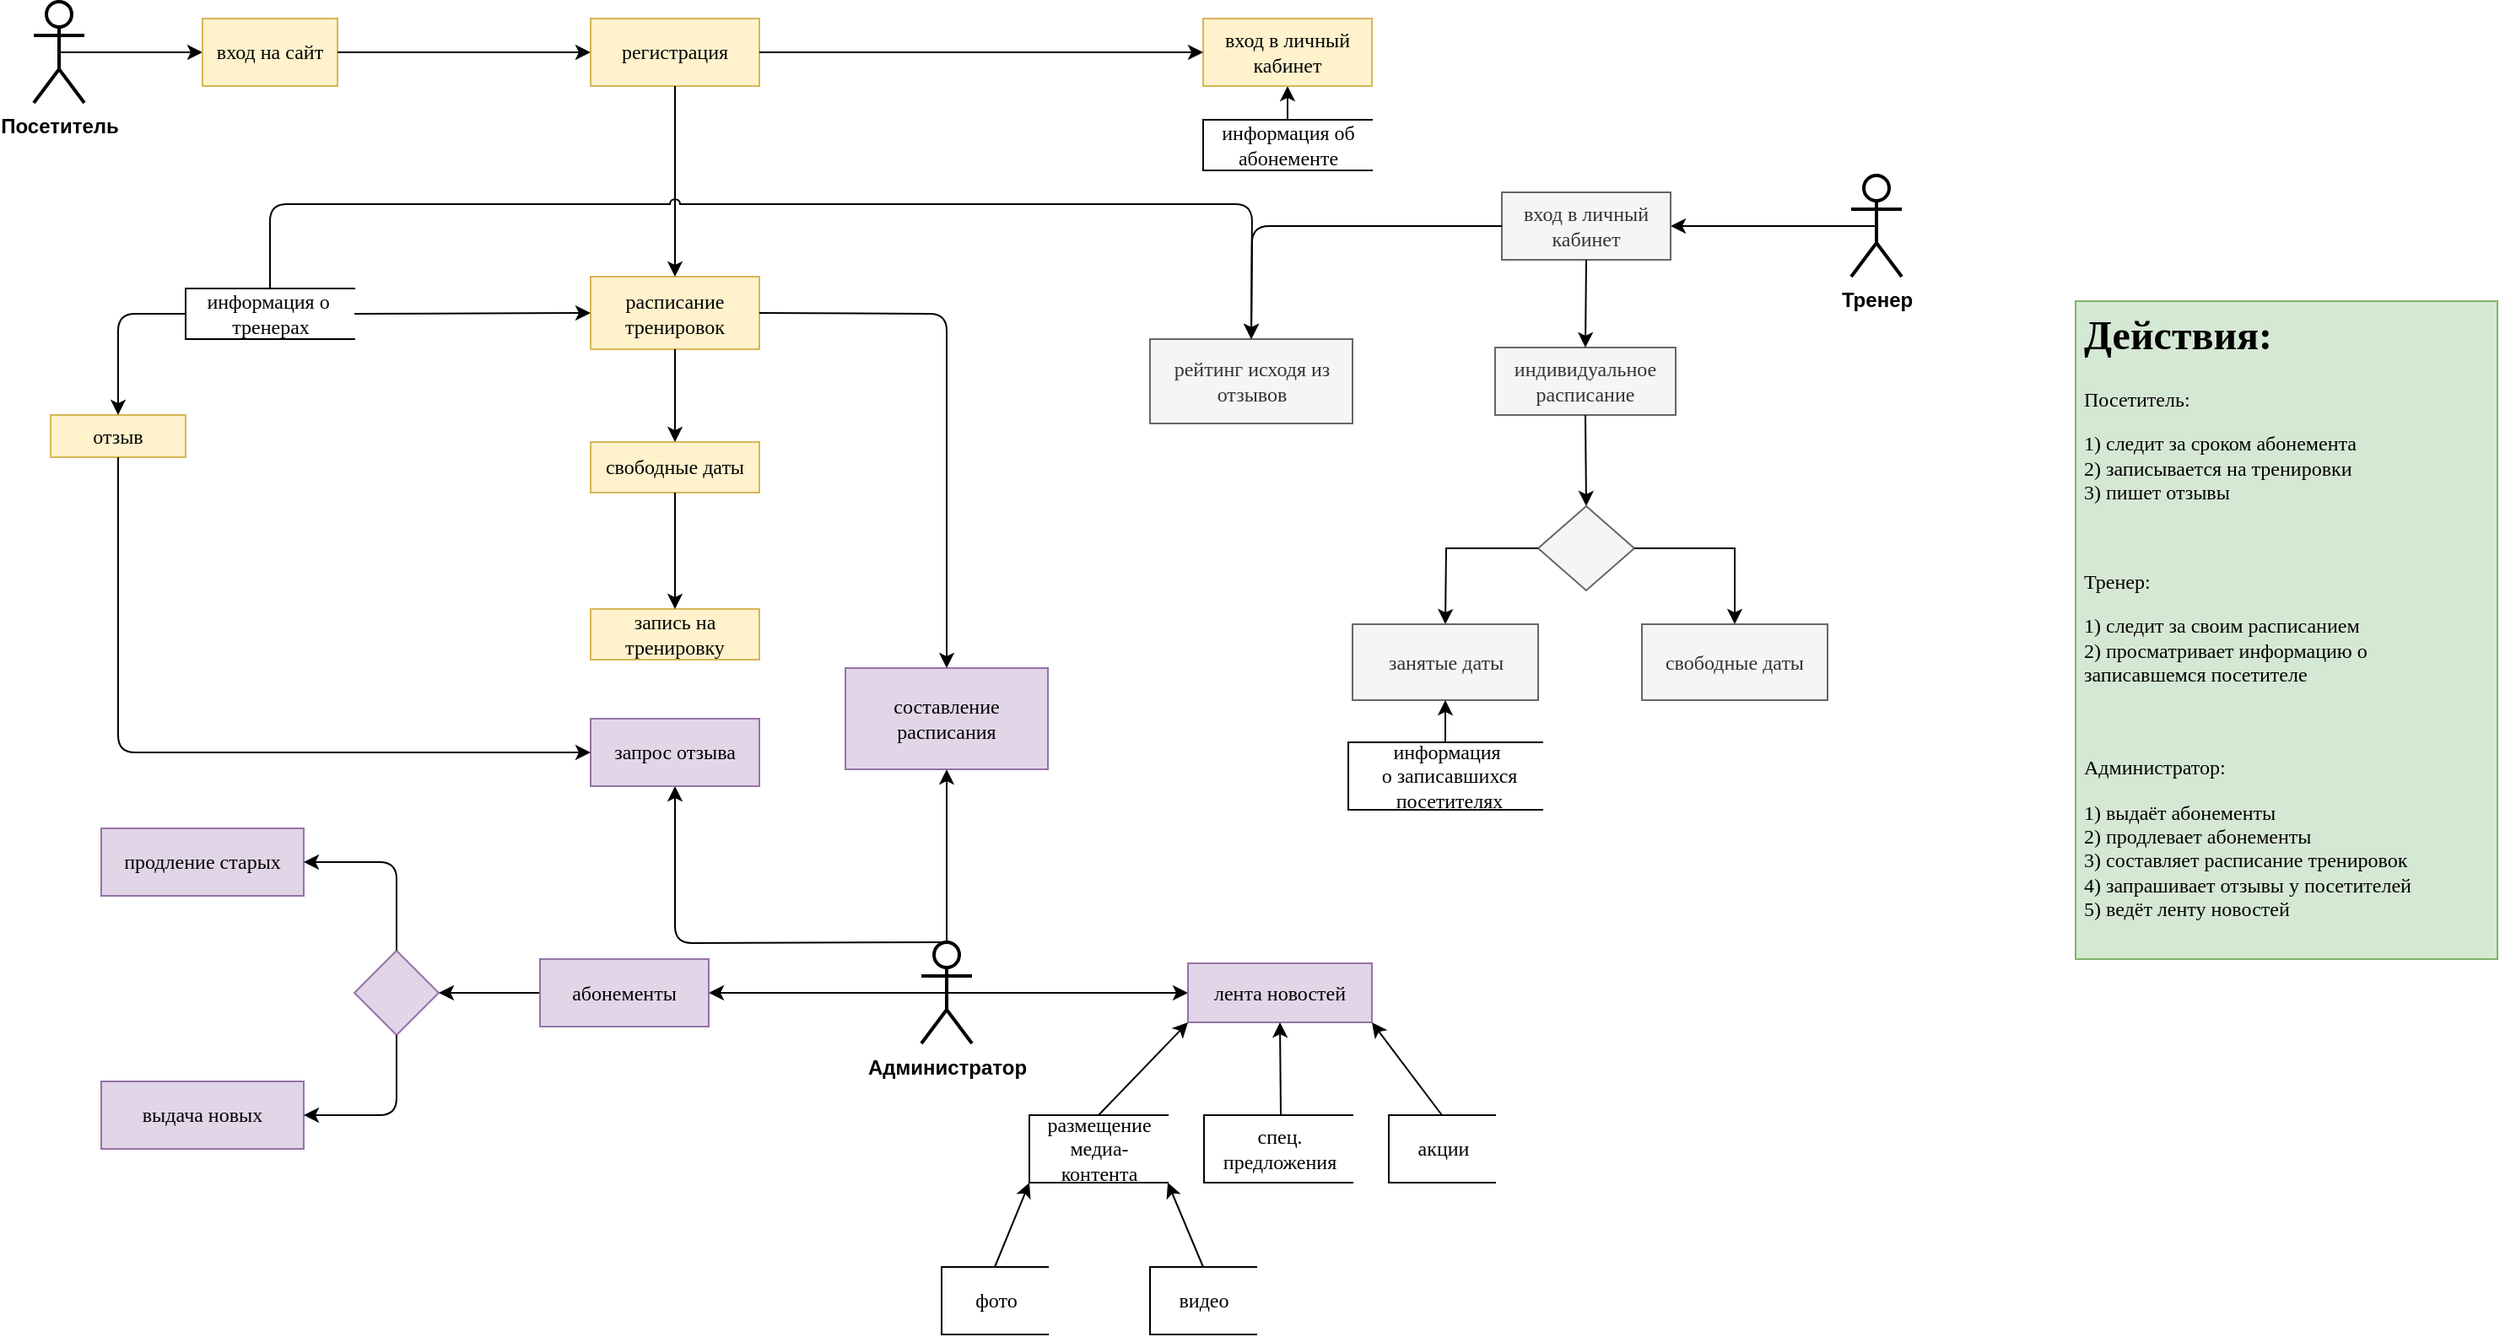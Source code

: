 <mxfile version="13.9.9" type="device"><diagram id="r_qnH1HllNbgKLjlJHCZ" name="Page-1"><mxGraphModel dx="2172" dy="1252" grid="1" gridSize="10" guides="1" tooltips="1" connect="1" arrows="1" fold="1" page="1" pageScale="1" pageWidth="827" pageHeight="1169" math="0" shadow="0"><root><mxCell id="0"/><mxCell id="1" parent="0"/><mxCell id="hRQEvWgmlyqltlo27F5b-73" value="" style="endArrow=classic;html=1;strokeWidth=1;exitX=0.5;exitY=0;exitDx=0;exitDy=0;exitPerimeter=0;entryX=0.5;entryY=1;entryDx=0;entryDy=0;" edge="1" parent="1" source="r-15waiu_1S-d-hb9AJj-36" target="hRQEvWgmlyqltlo27F5b-71"><mxGeometry width="50" height="50" relative="1" as="geometry"><mxPoint x="553" y="686" as="sourcePoint"/><mxPoint x="603" y="636" as="targetPoint"/><Array as="points"><mxPoint x="493" y="724"/></Array></mxGeometry></mxCell><mxCell id="hRQEvWgmlyqltlo27F5b-68" value="" style="endArrow=classic;html=1;strokeWidth=1;exitX=0.5;exitY=0.5;exitDx=0;exitDy=0;exitPerimeter=0;entryX=0;entryY=0.5;entryDx=0;entryDy=0;" edge="1" parent="1" source="r-15waiu_1S-d-hb9AJj-36" target="hRQEvWgmlyqltlo27F5b-67"><mxGeometry width="50" height="50" relative="1" as="geometry"><mxPoint x="553" y="766" as="sourcePoint"/><mxPoint x="603" y="716" as="targetPoint"/></mxGeometry></mxCell><mxCell id="hRQEvWgmlyqltlo27F5b-56" value="" style="endArrow=classic;html=1;strokeWidth=1;entryX=0.5;entryY=1;entryDx=0;entryDy=0;" edge="1" parent="1" source="r-15waiu_1S-d-hb9AJj-36" target="hRQEvWgmlyqltlo27F5b-53"><mxGeometry width="50" height="50" relative="1" as="geometry"><mxPoint x="553" y="616" as="sourcePoint"/><mxPoint x="603" y="566" as="targetPoint"/></mxGeometry></mxCell><mxCell id="hRQEvWgmlyqltlo27F5b-21" value="" style="endArrow=classic;html=1;entryX=0;entryY=0.5;entryDx=0;entryDy=0;exitX=0.5;exitY=0.5;exitDx=0;exitDy=0;exitPerimeter=0;" edge="1" parent="1" source="lHqvFT1bvPYRfDelncX7-2" target="lHqvFT1bvPYRfDelncX7-4"><mxGeometry width="50" height="50" relative="1" as="geometry"><mxPoint x="643" y="376" as="sourcePoint"/><mxPoint x="693" y="326" as="targetPoint"/></mxGeometry></mxCell><mxCell id="r-15waiu_1S-d-hb9AJj-67" value="" style="endArrow=classic;html=1;fontSize=12;exitX=0.5;exitY=0.5;exitDx=0;exitDy=0;exitPerimeter=0;" parent="1" source="r-15waiu_1S-d-hb9AJj-58" target="r-15waiu_1S-d-hb9AJj-68" edge="1"><mxGeometry width="50" height="50" relative="1" as="geometry"><mxPoint x="1176" y="296.285" as="sourcePoint"/><mxPoint x="1076" y="297" as="targetPoint"/></mxGeometry></mxCell><mxCell id="lHqvFT1bvPYRfDelncX7-1" value="&lt;h1&gt;&lt;font face=&quot;Verdana&quot;&gt;Действия:&lt;/font&gt;&lt;/h1&gt;&lt;p&gt;&lt;font face=&quot;Verdana&quot;&gt;Посетитель:&lt;/font&gt;&lt;/p&gt;&lt;p&gt;&lt;font face=&quot;Verdana&quot;&gt;&lt;span&gt;1) следит за сроком абонемента&lt;/span&gt;&lt;br&gt;&lt;span&gt;2) записывается на тренировки&lt;/span&gt;&lt;br&gt;&lt;span&gt;3) пишет отзывы&lt;/span&gt;&lt;/font&gt;&lt;/p&gt;&lt;p&gt;&lt;span&gt;&lt;font face=&quot;Verdana&quot;&gt;&lt;br&gt;&lt;/font&gt;&lt;/span&gt;&lt;/p&gt;&lt;p&gt;&lt;span&gt;&lt;font face=&quot;Verdana&quot;&gt;Тренер:&lt;/font&gt;&lt;/span&gt;&lt;/p&gt;&lt;p&gt;&lt;/p&gt;&lt;div&gt;&lt;span&gt;&lt;font face=&quot;Verdana&quot;&gt;1) следит за своим расписанием&lt;/font&gt;&lt;/span&gt;&lt;/div&gt;&lt;div&gt;&lt;font face=&quot;Verdana&quot;&gt;&lt;span&gt;2) просматривает информацию о записавшемся посетителе&lt;/span&gt;&lt;br&gt;&lt;br&gt;&lt;/font&gt;&lt;/div&gt;&lt;div&gt;&lt;font face=&quot;Verdana&quot;&gt;&lt;br&gt;&lt;/font&gt;&lt;/div&gt;&lt;p&gt;&lt;span&gt;&lt;font face=&quot;Verdana&quot;&gt;Администратор:&lt;/font&gt;&lt;/span&gt;&lt;/p&gt;&lt;p&gt;&lt;span&gt;&lt;font face=&quot;Verdana&quot;&gt;1) выдаёт абонементы&lt;br&gt;2) продлевает абонементы&lt;br&gt;3) составляет расписание тренировок&lt;br&gt;4) запрашивает отзывы у посетителей&lt;br&gt;5) ведёт ленту новостей&lt;/font&gt;&lt;/span&gt;&lt;/p&gt;&lt;p&gt;&lt;/p&gt;&lt;p&gt;&lt;/p&gt;" style="text;html=1;spacing=5;spacingTop=-20;whiteSpace=wrap;overflow=hidden;rounded=0;hachureGap=4;pointerEvents=0;fillColor=#d5e8d4;strokeColor=#82b366;" parent="1" vertex="1"><mxGeometry x="1323" y="343.5" width="250" height="390" as="geometry"/></mxCell><mxCell id="lHqvFT1bvPYRfDelncX7-2" value="&lt;b&gt;Посетитель&lt;/b&gt;" style="shape=umlActor;verticalLabelPosition=bottom;verticalAlign=top;html=1;outlineConnect=0;hachureGap=4;pointerEvents=0;strokeWidth=2;" parent="1" vertex="1"><mxGeometry x="113" y="166" width="30" height="60" as="geometry"/></mxCell><mxCell id="lHqvFT1bvPYRfDelncX7-4" value="&lt;font style=&quot;font-size: 12px&quot; face=&quot;Verdana&quot;&gt;вход на сайт&lt;/font&gt;" style="rounded=0;whiteSpace=wrap;html=1;hachureGap=4;pointerEvents=0;strokeWidth=1;fillColor=#fff2cc;strokeColor=#d6b656;" parent="1" vertex="1"><mxGeometry x="213" y="176" width="80" height="40" as="geometry"/></mxCell><mxCell id="r-15waiu_1S-d-hb9AJj-18" value="" style="endArrow=classic;html=1;fontSize=12;entryX=0;entryY=0.5;entryDx=0;entryDy=0;exitX=1;exitY=0.5;exitDx=0;exitDy=0;" parent="1" source="lHqvFT1bvPYRfDelncX7-4" target="r-15waiu_1S-d-hb9AJj-20" edge="1"><mxGeometry width="50" height="50" relative="1" as="geometry"><mxPoint x="303" y="196" as="sourcePoint"/><mxPoint x="373" y="196" as="targetPoint"/></mxGeometry></mxCell><mxCell id="r-15waiu_1S-d-hb9AJj-20" value="&lt;font face=&quot;Verdana&quot;&gt;регистрация&lt;/font&gt;" style="rounded=0;whiteSpace=wrap;html=1;hachureGap=4;pointerEvents=0;strokeWidth=1;fillColor=#fff2cc;strokeColor=#d6b656;" parent="1" vertex="1"><mxGeometry x="443" y="176" width="100" height="40" as="geometry"/></mxCell><mxCell id="r-15waiu_1S-d-hb9AJj-36" value="&lt;b&gt;Администратор&lt;/b&gt;" style="shape=umlActor;verticalLabelPosition=bottom;verticalAlign=top;html=1;outlineConnect=0;fontSize=12;strokeWidth=2;" parent="1" vertex="1"><mxGeometry x="639" y="723.5" width="30" height="60" as="geometry"/></mxCell><mxCell id="r-15waiu_1S-d-hb9AJj-58" value="&lt;b&gt;Тренер&lt;/b&gt;" style="shape=umlActor;verticalLabelPosition=bottom;verticalAlign=top;html=1;outlineConnect=0;fontSize=12;strokeWidth=2;" parent="1" vertex="1"><mxGeometry x="1190" y="269" width="30" height="60" as="geometry"/></mxCell><mxCell id="r-15waiu_1S-d-hb9AJj-64" value="" style="endArrow=classic;html=1;fontSize=12;entryX=0.5;entryY=1;entryDx=0;entryDy=0;exitX=0.5;exitY=0;exitDx=0;exitDy=0;" parent="1" source="hRQEvWgmlyqltlo27F5b-12" target="r-15waiu_1S-d-hb9AJj-65" edge="1"><mxGeometry width="50" height="50" relative="1" as="geometry"><mxPoint x="856" y="249" as="sourcePoint"/><mxPoint x="856" y="216" as="targetPoint"/></mxGeometry></mxCell><mxCell id="r-15waiu_1S-d-hb9AJj-65" value="&lt;font face=&quot;Verdana&quot;&gt;вход в личный кабинет&lt;/font&gt;" style="rounded=0;whiteSpace=wrap;html=1;hachureGap=4;pointerEvents=0;strokeWidth=1;fillColor=#fff2cc;strokeColor=#d6b656;" parent="1" vertex="1"><mxGeometry x="806" y="176" width="100" height="40" as="geometry"/></mxCell><mxCell id="r-15waiu_1S-d-hb9AJj-66" value="" style="endArrow=classic;html=1;fontSize=12;" parent="1" source="r-15waiu_1S-d-hb9AJj-20" target="r-15waiu_1S-d-hb9AJj-65" edge="1"><mxGeometry width="50" height="50" relative="1" as="geometry"><mxPoint x="793" y="226" as="sourcePoint"/><mxPoint x="823" y="196" as="targetPoint"/></mxGeometry></mxCell><mxCell id="r-15waiu_1S-d-hb9AJj-68" value="&lt;font face=&quot;Verdana&quot;&gt;вход в личный кабинет&lt;/font&gt;" style="rounded=0;whiteSpace=wrap;html=1;hachureGap=4;pointerEvents=0;strokeWidth=1;fillColor=#f5f5f5;strokeColor=#666666;fontColor=#333333;" parent="1" vertex="1"><mxGeometry x="983" y="279" width="100" height="40" as="geometry"/></mxCell><mxCell id="hRQEvWgmlyqltlo27F5b-6" value="&lt;font face=&quot;Verdana&quot;&gt;расписание тренировок&lt;/font&gt;" style="whiteSpace=wrap;html=1;rounded=0;strokeWidth=1;hachureGap=4;fillColor=#fff2cc;strokeColor=#d6b656;" vertex="1" parent="1"><mxGeometry x="443" y="329" width="100" height="43" as="geometry"/></mxCell><mxCell id="hRQEvWgmlyqltlo27F5b-8" value="&lt;font face=&quot;Verdana&quot;&gt;свободные даты&lt;/font&gt;" style="whiteSpace=wrap;html=1;rounded=0;strokeWidth=1;hachureGap=4;fillColor=#fff2cc;strokeColor=#d6b656;" vertex="1" parent="1"><mxGeometry x="443" y="427" width="100" height="30" as="geometry"/></mxCell><mxCell id="hRQEvWgmlyqltlo27F5b-12" value="&lt;font face=&quot;Verdana&quot;&gt;информация об &lt;br&gt;абонементе&lt;/font&gt;" style="html=1;dashed=0;whitespace=wrap;shape=partialRectangle;right=0;fontSize=12;strokeWidth=1;" vertex="1" parent="1"><mxGeometry x="806" y="236" width="100" height="30" as="geometry"/></mxCell><mxCell id="hRQEvWgmlyqltlo27F5b-14" value="" style="endArrow=classic;html=1;fontSize=12;entryX=0;entryY=0.5;entryDx=0;entryDy=0;exitX=1;exitY=0.5;exitDx=0;exitDy=0;" edge="1" parent="1" source="hRQEvWgmlyqltlo27F5b-19" target="hRQEvWgmlyqltlo27F5b-6"><mxGeometry width="50" height="50" relative="1" as="geometry"><mxPoint x="313" y="350" as="sourcePoint"/><mxPoint x="433" y="300" as="targetPoint"/></mxGeometry></mxCell><mxCell id="hRQEvWgmlyqltlo27F5b-16" value="" style="endArrow=classic;html=1;entryX=0.5;entryY=0;entryDx=0;entryDy=0;exitX=0.5;exitY=1;exitDx=0;exitDy=0;" edge="1" parent="1" source="hRQEvWgmlyqltlo27F5b-6" target="hRQEvWgmlyqltlo27F5b-8"><mxGeometry width="50" height="50" relative="1" as="geometry"><mxPoint x="633" y="177" as="sourcePoint"/><mxPoint x="683" y="127" as="targetPoint"/></mxGeometry></mxCell><mxCell id="hRQEvWgmlyqltlo27F5b-18" value="" style="endArrow=classic;html=1;exitX=0.5;exitY=1;exitDx=0;exitDy=0;entryX=0.5;entryY=0;entryDx=0;entryDy=0;jumpStyle=arc;" edge="1" parent="1" source="r-15waiu_1S-d-hb9AJj-20" target="hRQEvWgmlyqltlo27F5b-6"><mxGeometry width="50" height="50" relative="1" as="geometry"><mxPoint x="633" y="276" as="sourcePoint"/><mxPoint x="683" y="226" as="targetPoint"/></mxGeometry></mxCell><mxCell id="hRQEvWgmlyqltlo27F5b-19" value="&lt;font face=&quot;Verdana&quot;&gt;информация о&amp;nbsp;&lt;br&gt;тренерах&lt;/font&gt;" style="html=1;dashed=0;whitespace=wrap;shape=partialRectangle;right=0;fontSize=12;strokeWidth=1;" vertex="1" parent="1"><mxGeometry x="203" y="336" width="100" height="30" as="geometry"/></mxCell><mxCell id="hRQEvWgmlyqltlo27F5b-22" value="&lt;font face=&quot;Verdana&quot;&gt;индивидуальное расписание&lt;/font&gt;" style="rounded=0;whiteSpace=wrap;html=1;hachureGap=4;pointerEvents=0;strokeWidth=1;fillColor=#f5f5f5;strokeColor=#666666;fontColor=#333333;" vertex="1" parent="1"><mxGeometry x="979" y="371" width="107" height="40" as="geometry"/></mxCell><mxCell id="hRQEvWgmlyqltlo27F5b-24" value="" style="endArrow=classic;html=1;exitX=0.5;exitY=1;exitDx=0;exitDy=0;entryX=0.5;entryY=0;entryDx=0;entryDy=0;" edge="1" parent="1" source="r-15waiu_1S-d-hb9AJj-68" target="hRQEvWgmlyqltlo27F5b-22"><mxGeometry width="50" height="50" relative="1" as="geometry"><mxPoint x="820" y="325" as="sourcePoint"/><mxPoint x="1030" y="375" as="targetPoint"/></mxGeometry></mxCell><mxCell id="hRQEvWgmlyqltlo27F5b-27" value="" style="endArrow=classic;html=1;entryX=0.5;entryY=0;entryDx=0;entryDy=0;exitX=0.5;exitY=1;exitDx=0;exitDy=0;" edge="1" parent="1" source="hRQEvWgmlyqltlo27F5b-22" target="hRQEvWgmlyqltlo27F5b-31"><mxGeometry width="50" height="50" relative="1" as="geometry"><mxPoint x="820" y="325" as="sourcePoint"/><mxPoint x="1032.5" y="495" as="targetPoint"/></mxGeometry></mxCell><mxCell id="hRQEvWgmlyqltlo27F5b-28" value="&lt;font face=&quot;Verdana&quot;&gt;запись на тренировку&lt;/font&gt;" style="whiteSpace=wrap;html=1;rounded=0;strokeWidth=1;hachureGap=4;fillColor=#fff2cc;strokeColor=#d6b656;" vertex="1" parent="1"><mxGeometry x="443" y="526" width="100" height="30" as="geometry"/></mxCell><mxCell id="hRQEvWgmlyqltlo27F5b-30" value="" style="endArrow=classic;html=1;exitX=0.5;exitY=1;exitDx=0;exitDy=0;entryX=0.5;entryY=0;entryDx=0;entryDy=0;" edge="1" parent="1" source="hRQEvWgmlyqltlo27F5b-8" target="hRQEvWgmlyqltlo27F5b-28"><mxGeometry width="50" height="50" relative="1" as="geometry"><mxPoint x="553" y="576" as="sourcePoint"/><mxPoint x="603" y="526" as="targetPoint"/></mxGeometry></mxCell><mxCell id="hRQEvWgmlyqltlo27F5b-31" value="" style="rhombus;whiteSpace=wrap;html=1;fillColor=#f5f5f5;strokeColor=#666666;fontColor=#333333;" vertex="1" parent="1"><mxGeometry x="1004.5" y="465" width="57" height="50" as="geometry"/></mxCell><mxCell id="hRQEvWgmlyqltlo27F5b-33" value="" style="endArrow=classic;html=1;rounded=0;entryX=0.5;entryY=0;entryDx=0;entryDy=0;" edge="1" parent="1" source="hRQEvWgmlyqltlo27F5b-31" target="hRQEvWgmlyqltlo27F5b-34"><mxGeometry width="50" height="50" relative="1" as="geometry"><mxPoint x="1061.5" y="490" as="sourcePoint"/><mxPoint x="1116.5" y="535" as="targetPoint"/><Array as="points"><mxPoint x="1121" y="490"/></Array></mxGeometry></mxCell><mxCell id="hRQEvWgmlyqltlo27F5b-34" value="&lt;font face=&quot;Verdana&quot;&gt;свободные даты&lt;/font&gt;" style="rounded=0;whiteSpace=wrap;html=1;fillColor=#f5f5f5;strokeColor=#666666;fontColor=#333333;" vertex="1" parent="1"><mxGeometry x="1066" y="535" width="110" height="45" as="geometry"/></mxCell><mxCell id="hRQEvWgmlyqltlo27F5b-35" value="" style="endArrow=classic;html=1;rounded=0;exitX=0;exitY=0.5;exitDx=0;exitDy=0;entryX=0.5;entryY=0;entryDx=0;entryDy=0;" edge="1" parent="1" source="hRQEvWgmlyqltlo27F5b-31" target="hRQEvWgmlyqltlo27F5b-36"><mxGeometry width="50" height="50" relative="1" as="geometry"><mxPoint x="1050.5" y="500" as="sourcePoint"/><mxPoint x="940" y="535" as="targetPoint"/><Array as="points"><mxPoint x="950" y="490"/></Array></mxGeometry></mxCell><mxCell id="hRQEvWgmlyqltlo27F5b-36" value="&lt;font face=&quot;Verdana&quot;&gt;занятые даты&lt;/font&gt;" style="rounded=0;whiteSpace=wrap;html=1;fillColor=#f5f5f5;strokeColor=#666666;fontColor=#333333;" vertex="1" parent="1"><mxGeometry x="894.5" y="535" width="110" height="45" as="geometry"/></mxCell><mxCell id="hRQEvWgmlyqltlo27F5b-37" value="&lt;font face=&quot;Verdana&quot;&gt;информация&lt;br&gt;&amp;nbsp;о записавшихся&lt;br&gt;&amp;nbsp;посетителях&lt;/font&gt;" style="html=1;dashed=0;whitespace=wrap;shape=partialRectangle;right=0;fontSize=12;strokeWidth=1;" vertex="1" parent="1"><mxGeometry x="892" y="605" width="115" height="40" as="geometry"/></mxCell><mxCell id="hRQEvWgmlyqltlo27F5b-43" value="" style="rhombus;whiteSpace=wrap;html=1;strokeWidth=1;fillColor=#e1d5e7;strokeColor=#9673a6;" vertex="1" parent="1"><mxGeometry x="303" y="728.5" width="50" height="50" as="geometry"/></mxCell><mxCell id="hRQEvWgmlyqltlo27F5b-44" value="" style="endArrow=classic;html=1;strokeWidth=1;entryX=1;entryY=0.5;entryDx=0;entryDy=0;exitX=0;exitY=0.5;exitDx=0;exitDy=0;" edge="1" parent="1" source="hRQEvWgmlyqltlo27F5b-46" target="hRQEvWgmlyqltlo27F5b-43"><mxGeometry width="50" height="50" relative="1" as="geometry"><mxPoint x="439" y="796" as="sourcePoint"/><mxPoint x="599" y="576" as="targetPoint"/></mxGeometry></mxCell><mxCell id="hRQEvWgmlyqltlo27F5b-45" value="" style="endArrow=classic;html=1;strokeWidth=1;exitX=0.5;exitY=0.5;exitDx=0;exitDy=0;exitPerimeter=0;" edge="1" parent="1" source="r-15waiu_1S-d-hb9AJj-36" target="hRQEvWgmlyqltlo27F5b-46"><mxGeometry width="50" height="50" relative="1" as="geometry"><mxPoint x="549" y="626" as="sourcePoint"/><mxPoint x="599" y="576" as="targetPoint"/></mxGeometry></mxCell><mxCell id="hRQEvWgmlyqltlo27F5b-46" value="&lt;font face=&quot;Verdana&quot;&gt;абонементы&lt;/font&gt;" style="rounded=0;whiteSpace=wrap;html=1;fillColor=#e1d5e7;strokeColor=#9673a6;" vertex="1" parent="1"><mxGeometry x="413" y="733.5" width="100" height="40" as="geometry"/></mxCell><mxCell id="hRQEvWgmlyqltlo27F5b-47" value="&lt;font style=&quot;font-size: 12px&quot; face=&quot;Verdana&quot;&gt;продление старых&lt;/font&gt;" style="rounded=0;whiteSpace=wrap;html=1;strokeWidth=1;fillColor=#e1d5e7;strokeColor=#9673a6;" vertex="1" parent="1"><mxGeometry x="153" y="656" width="120" height="40" as="geometry"/></mxCell><mxCell id="hRQEvWgmlyqltlo27F5b-48" value="&lt;font face=&quot;Verdana&quot;&gt;выдача новых&lt;/font&gt;" style="rounded=0;whiteSpace=wrap;html=1;strokeWidth=1;fillColor=#e1d5e7;strokeColor=#9673a6;" vertex="1" parent="1"><mxGeometry x="153" y="806" width="120" height="40" as="geometry"/></mxCell><mxCell id="hRQEvWgmlyqltlo27F5b-51" value="" style="endArrow=classic;html=1;strokeWidth=1;exitX=0.5;exitY=0;exitDx=0;exitDy=0;entryX=1;entryY=0.5;entryDx=0;entryDy=0;" edge="1" parent="1" source="hRQEvWgmlyqltlo27F5b-43" target="hRQEvWgmlyqltlo27F5b-47"><mxGeometry width="50" height="50" relative="1" as="geometry"><mxPoint x="549" y="626" as="sourcePoint"/><mxPoint x="229" y="706" as="targetPoint"/><Array as="points"><mxPoint x="328" y="676"/></Array></mxGeometry></mxCell><mxCell id="hRQEvWgmlyqltlo27F5b-52" value="" style="endArrow=classic;html=1;strokeWidth=1;exitX=0.5;exitY=1;exitDx=0;exitDy=0;entryX=1;entryY=0.5;entryDx=0;entryDy=0;" edge="1" parent="1" source="hRQEvWgmlyqltlo27F5b-43" target="hRQEvWgmlyqltlo27F5b-48"><mxGeometry width="50" height="50" relative="1" as="geometry"><mxPoint x="549" y="626" as="sourcePoint"/><mxPoint x="599" y="576" as="targetPoint"/><Array as="points"><mxPoint x="328" y="826"/></Array></mxGeometry></mxCell><mxCell id="hRQEvWgmlyqltlo27F5b-53" value="&lt;font face=&quot;Verdana&quot;&gt;составление расписания&lt;/font&gt;" style="rounded=0;whiteSpace=wrap;html=1;strokeWidth=1;fillColor=#e1d5e7;strokeColor=#9673a6;" vertex="1" parent="1"><mxGeometry x="594" y="561" width="120" height="60" as="geometry"/></mxCell><mxCell id="hRQEvWgmlyqltlo27F5b-54" value="" style="endArrow=classic;html=1;strokeWidth=1;exitX=0.5;exitY=0;exitDx=0;exitDy=0;entryX=0.5;entryY=1;entryDx=0;entryDy=0;" edge="1" parent="1" source="hRQEvWgmlyqltlo27F5b-37" target="hRQEvWgmlyqltlo27F5b-36"><mxGeometry width="50" height="50" relative="1" as="geometry"><mxPoint x="910" y="565" as="sourcePoint"/><mxPoint x="960" y="515" as="targetPoint"/></mxGeometry></mxCell><mxCell id="hRQEvWgmlyqltlo27F5b-57" value="" style="endArrow=classic;html=1;strokeWidth=1;entryX=0.5;entryY=0;entryDx=0;entryDy=0;exitX=1;exitY=0.5;exitDx=0;exitDy=0;" edge="1" parent="1" source="hRQEvWgmlyqltlo27F5b-6" target="hRQEvWgmlyqltlo27F5b-53"><mxGeometry width="50" height="50" relative="1" as="geometry"><mxPoint x="553" y="616" as="sourcePoint"/><mxPoint x="603" y="566" as="targetPoint"/><Array as="points"><mxPoint x="654" y="351"/></Array></mxGeometry></mxCell><mxCell id="hRQEvWgmlyqltlo27F5b-58" value="&lt;font face=&quot;Verdana&quot;&gt;отзыв&lt;/font&gt;" style="whiteSpace=wrap;html=1;dashed=0;strokeWidth=1;fillColor=#fff2cc;strokeColor=#d6b656;" vertex="1" parent="1"><mxGeometry x="123" y="411" width="80" height="25" as="geometry"/></mxCell><mxCell id="hRQEvWgmlyqltlo27F5b-60" value="" style="endArrow=classic;html=1;strokeWidth=1;exitX=0;exitY=0.5;exitDx=0;exitDy=0;entryX=0.5;entryY=0;entryDx=0;entryDy=0;" edge="1" parent="1" source="hRQEvWgmlyqltlo27F5b-19" target="hRQEvWgmlyqltlo27F5b-58"><mxGeometry width="50" height="50" relative="1" as="geometry"><mxPoint x="483" y="486" as="sourcePoint"/><mxPoint x="533" y="436" as="targetPoint"/><Array as="points"><mxPoint x="163" y="351"/></Array></mxGeometry></mxCell><mxCell id="hRQEvWgmlyqltlo27F5b-62" value="&lt;font face=&quot;Verdana&quot;&gt;рейтинг исходя из отзывов&lt;/font&gt;" style="rounded=0;whiteSpace=wrap;html=1;strokeWidth=1;fillColor=#f5f5f5;strokeColor=#666666;fontColor=#333333;" vertex="1" parent="1"><mxGeometry x="774.5" y="366" width="120" height="50" as="geometry"/></mxCell><mxCell id="hRQEvWgmlyqltlo27F5b-63" value="" style="endArrow=classic;html=1;strokeWidth=1;entryX=0.5;entryY=0;entryDx=0;entryDy=0;exitX=0;exitY=0.5;exitDx=0;exitDy=0;" edge="1" parent="1" source="r-15waiu_1S-d-hb9AJj-68" target="hRQEvWgmlyqltlo27F5b-62"><mxGeometry width="50" height="50" relative="1" as="geometry"><mxPoint x="693" y="556" as="sourcePoint"/><mxPoint x="743" y="506" as="targetPoint"/><Array as="points"><mxPoint x="835" y="299"/></Array></mxGeometry></mxCell><mxCell id="hRQEvWgmlyqltlo27F5b-66" value="" style="endArrow=classic;html=1;strokeWidth=1;exitX=0.5;exitY=0;exitDx=0;exitDy=0;entryX=0.5;entryY=0;entryDx=0;entryDy=0;jumpStyle=arc;" edge="1" parent="1" source="hRQEvWgmlyqltlo27F5b-19" target="hRQEvWgmlyqltlo27F5b-62"><mxGeometry width="50" height="50" relative="1" as="geometry"><mxPoint x="608" y="311" as="sourcePoint"/><mxPoint x="703" y="311" as="targetPoint"/><Array as="points"><mxPoint x="253" y="286"/><mxPoint x="608" y="286"/><mxPoint x="835" y="286"/></Array></mxGeometry></mxCell><mxCell id="hRQEvWgmlyqltlo27F5b-67" value="&lt;font face=&quot;Verdana&quot;&gt;лента новостей&lt;/font&gt;" style="rounded=0;whiteSpace=wrap;html=1;strokeWidth=1;fillColor=#e1d5e7;strokeColor=#9673a6;" vertex="1" parent="1"><mxGeometry x="797" y="736" width="109" height="35" as="geometry"/></mxCell><mxCell id="hRQEvWgmlyqltlo27F5b-71" value="&lt;font face=&quot;Verdana&quot;&gt;запрос отзыва&lt;/font&gt;" style="rounded=0;whiteSpace=wrap;html=1;strokeWidth=1;fillColor=#e1d5e7;strokeColor=#9673a6;" vertex="1" parent="1"><mxGeometry x="443" y="591" width="100" height="40" as="geometry"/></mxCell><mxCell id="hRQEvWgmlyqltlo27F5b-72" value="" style="endArrow=classic;html=1;strokeWidth=1;entryX=0;entryY=0.5;entryDx=0;entryDy=0;exitX=0.5;exitY=1;exitDx=0;exitDy=0;" edge="1" parent="1" source="hRQEvWgmlyqltlo27F5b-58" target="hRQEvWgmlyqltlo27F5b-71"><mxGeometry width="50" height="50" relative="1" as="geometry"><mxPoint x="553" y="686" as="sourcePoint"/><mxPoint x="603" y="636" as="targetPoint"/><Array as="points"><mxPoint x="163" y="611"/></Array></mxGeometry></mxCell><mxCell id="hRQEvWgmlyqltlo27F5b-76" style="edgeStyle=elbowEdgeStyle;rounded=0;jumpStyle=arc;orthogonalLoop=1;jettySize=auto;html=1;exitX=1;exitY=0.5;exitDx=0;exitDy=0;strokeWidth=1;" edge="1" parent="1"><mxGeometry relative="1" as="geometry"><mxPoint x="990" y="856" as="sourcePoint"/><mxPoint x="990" y="856" as="targetPoint"/></mxGeometry></mxCell><mxCell id="hRQEvWgmlyqltlo27F5b-77" value="&lt;font face=&quot;Verdana&quot;&gt;акции&lt;/font&gt;" style="html=1;dashed=0;whitespace=wrap;shape=partialRectangle;right=0;fontSize=12;strokeWidth=1;" vertex="1" parent="1"><mxGeometry x="916" y="826" width="63" height="40" as="geometry"/></mxCell><mxCell id="hRQEvWgmlyqltlo27F5b-78" value="&lt;font face=&quot;Verdana&quot;&gt;спец.&lt;br&gt;предложения&lt;br&gt;&lt;/font&gt;" style="html=1;dashed=0;whitespace=wrap;shape=partialRectangle;right=0;fontSize=12;strokeWidth=1;" vertex="1" parent="1"><mxGeometry x="806.5" y="826" width="88" height="40" as="geometry"/></mxCell><mxCell id="hRQEvWgmlyqltlo27F5b-79" value="&lt;font face=&quot;Verdana&quot;&gt;размещение&lt;br&gt;медиа-&lt;br&gt;контента&lt;br&gt;&lt;/font&gt;" style="html=1;dashed=0;whitespace=wrap;shape=partialRectangle;right=0;fontSize=12;strokeWidth=1;" vertex="1" parent="1"><mxGeometry x="703" y="826" width="82" height="40" as="geometry"/></mxCell><mxCell id="hRQEvWgmlyqltlo27F5b-80" value="" style="endArrow=classic;html=1;strokeWidth=1;exitX=0.5;exitY=0;exitDx=0;exitDy=0;entryX=0;entryY=1;entryDx=0;entryDy=0;" edge="1" parent="1" source="hRQEvWgmlyqltlo27F5b-79" target="hRQEvWgmlyqltlo27F5b-67"><mxGeometry width="50" height="50" relative="1" as="geometry"><mxPoint x="553" y="846" as="sourcePoint"/><mxPoint x="603" y="796" as="targetPoint"/></mxGeometry></mxCell><mxCell id="hRQEvWgmlyqltlo27F5b-81" value="" style="endArrow=classic;html=1;strokeWidth=1;entryX=0.5;entryY=1;entryDx=0;entryDy=0;" edge="1" parent="1" target="hRQEvWgmlyqltlo27F5b-67"><mxGeometry width="50" height="50" relative="1" as="geometry"><mxPoint x="852" y="826" as="sourcePoint"/><mxPoint x="603" y="796" as="targetPoint"/></mxGeometry></mxCell><mxCell id="hRQEvWgmlyqltlo27F5b-82" value="" style="endArrow=classic;html=1;strokeWidth=1;exitX=0.5;exitY=0;exitDx=0;exitDy=0;entryX=1;entryY=1;entryDx=0;entryDy=0;" edge="1" parent="1" source="hRQEvWgmlyqltlo27F5b-77" target="hRQEvWgmlyqltlo27F5b-67"><mxGeometry width="50" height="50" relative="1" as="geometry"><mxPoint x="553" y="846" as="sourcePoint"/><mxPoint x="603" y="796" as="targetPoint"/></mxGeometry></mxCell><mxCell id="hRQEvWgmlyqltlo27F5b-83" value="&lt;font face=&quot;Verdana&quot;&gt;видео&lt;/font&gt;" style="html=1;dashed=0;whitespace=wrap;shape=partialRectangle;right=0;fontSize=12;strokeWidth=1;" vertex="1" parent="1"><mxGeometry x="774.5" y="916" width="63" height="40" as="geometry"/></mxCell><mxCell id="hRQEvWgmlyqltlo27F5b-84" value="&lt;font face=&quot;Verdana&quot;&gt;фото&lt;/font&gt;" style="html=1;dashed=0;whitespace=wrap;shape=partialRectangle;right=0;fontSize=12;strokeWidth=1;" vertex="1" parent="1"><mxGeometry x="651" y="916" width="63" height="40" as="geometry"/></mxCell><mxCell id="hRQEvWgmlyqltlo27F5b-85" value="" style="endArrow=classic;html=1;strokeWidth=1;exitX=0.5;exitY=0;exitDx=0;exitDy=0;entryX=0;entryY=1;entryDx=0;entryDy=0;" edge="1" parent="1" source="hRQEvWgmlyqltlo27F5b-84" target="hRQEvWgmlyqltlo27F5b-79"><mxGeometry width="50" height="50" relative="1" as="geometry"><mxPoint x="553" y="846" as="sourcePoint"/><mxPoint x="603" y="796" as="targetPoint"/></mxGeometry></mxCell><mxCell id="hRQEvWgmlyqltlo27F5b-86" value="" style="endArrow=classic;html=1;strokeWidth=1;exitX=0.5;exitY=0;exitDx=0;exitDy=0;entryX=1;entryY=1;entryDx=0;entryDy=0;" edge="1" parent="1" source="hRQEvWgmlyqltlo27F5b-83" target="hRQEvWgmlyqltlo27F5b-79"><mxGeometry width="50" height="50" relative="1" as="geometry"><mxPoint x="553" y="846" as="sourcePoint"/><mxPoint x="603" y="796" as="targetPoint"/></mxGeometry></mxCell></root></mxGraphModel></diagram></mxfile>